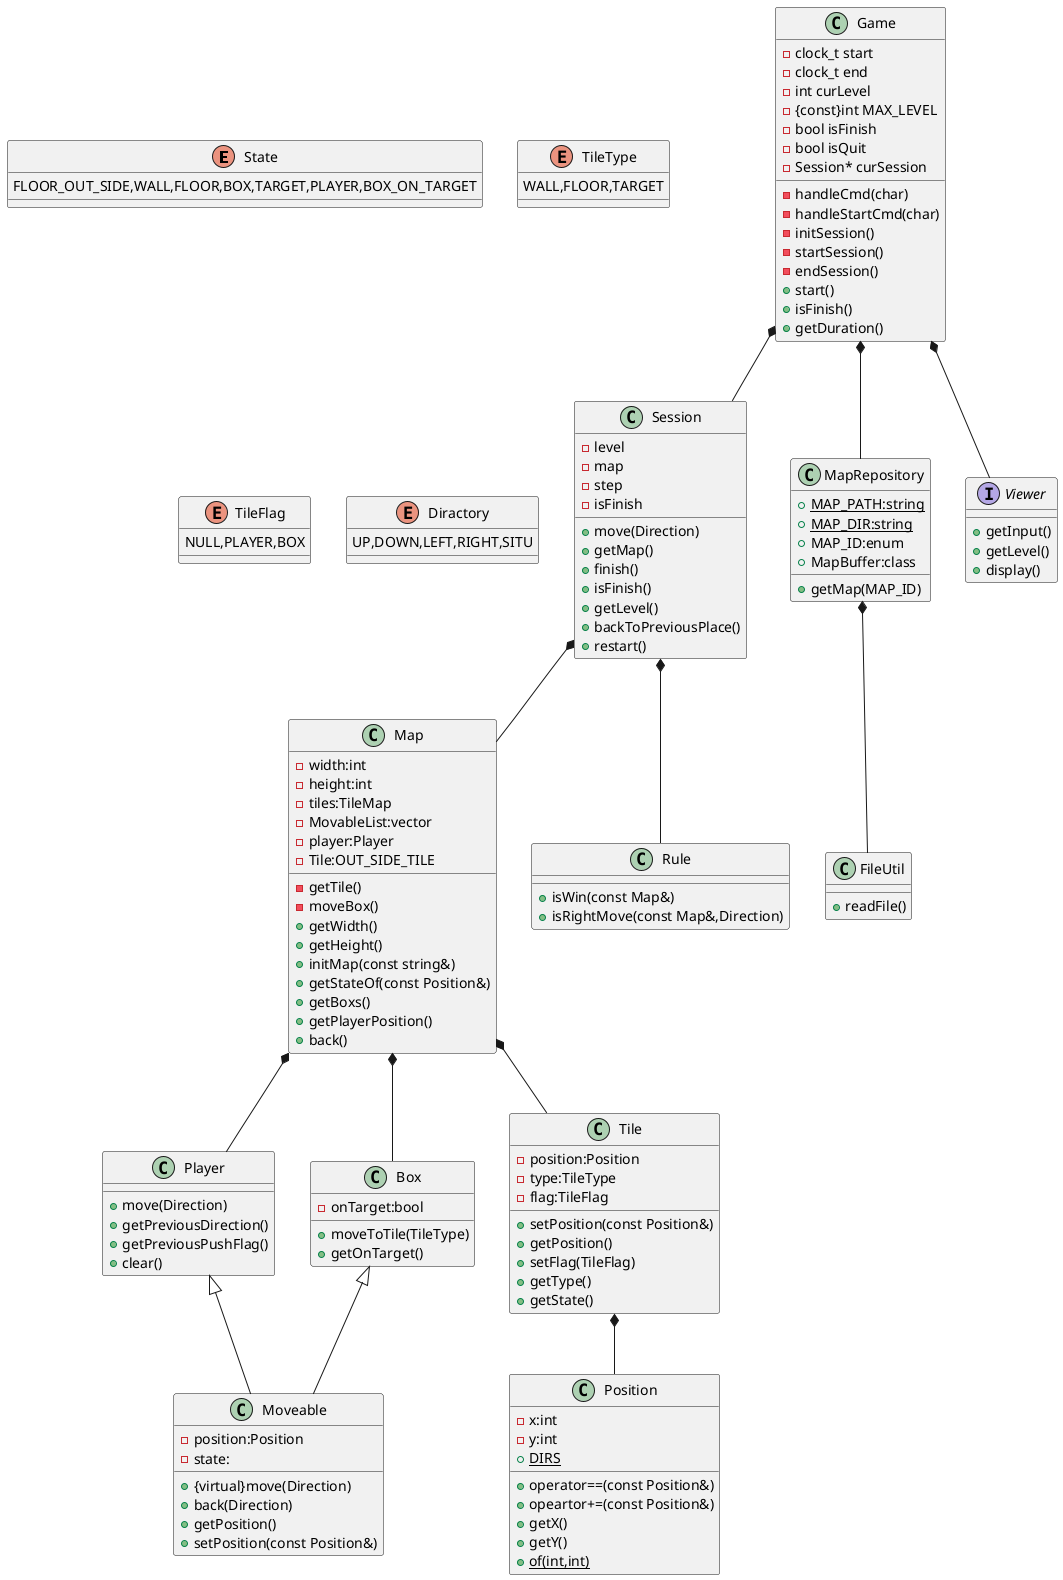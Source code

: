 @startuml Sokoban
enum State{
    FLOOR_OUT_SIDE,WALL,FLOOR,BOX,TARGET,PLAYER,BOX_ON_TARGET
}
enum TileType{
    WALL,FLOOR,TARGET
}
enum TileFlag{
    NULL,PLAYER,BOX
}
enum Diractory{
    UP,DOWN,LEFT,RIGHT,SITU
}

class Position{
    -x:int
    -y:int
    +operator==(const Position&)
    +opeartor+=(const Position&)
    +getX()
    +getY()
    +{static} DIRS
    +{static} of(int,int)
}
class Moveable{
    -position:Position
    -state:
    +{virtual}move(Direction)
    +back(Direction)
    +getPosition()
    +setPosition(const Position&)
}
class Player{
    +move(Direction)
    +getPreviousDirection()
    +getPreviousPushFlag()
    +clear()
}
class Box{
    -onTarget:bool
    +moveToTile(TileType)
    +getOnTarget()
}
class Tile{
    -position:Position
    -type:TileType
    -flag:TileFlag
    +setPosition(const Position&)
    +getPosition()
    +setFlag(TileFlag)
    +getType()
    +getState()
}
class Map{
    -width:int
    -height:int
    -tiles:TileMap
    -MovableList:vector
    -player:Player
    -Tile:OUT_SIDE_TILE
    -getTile()
    -moveBox()
    +getWidth()
    +getHeight()
    +initMap(const string&)
    +getStateOf(const Position&)
    +getBoxs()
    +getPlayerPosition()
    +back()
}
class Rule{
    +isWin(const Map&)
    +isRightMove(const Map&,Direction)
}
class Session{
    -level
    -map
    -step
    -isFinish
    +move(Direction)
    +getMap()
    +finish()
    +isFinish()
    +getLevel()
    +backToPreviousPlace()
    +restart()
}
class Game{
    -clock_t start
    -clock_t end
    -int curLevel
    -{const}int MAX_LEVEL
    -bool isFinish
    -bool isQuit
    -Session* curSession
    -handleCmd(char)
    -handleStartCmd(char)
    -initSession()
    -startSession()
    -endSession()
    +start()
    +isFinish()
    +getDuration()
}
class FileUtil{
    +readFile()
}
class MapRepository{
    +{static}MAP_PATH:string
    +{static}MAP_DIR:string
    +MAP_ID:enum
    +MapBuffer:class
    +getMap(MAP_ID)
}
interface Viewer{
    +getInput()
    +getLevel()
    +display()
}

Game *-- Session
Game *-- MapRepository
Game *-- Viewer

Session *-- Map
Session *-- Rule

Map *-- Tile
Map *-- Box
Map *-- Player

Box <|-- Moveable
Player <|-- Moveable

Tile *-- Position

MapRepository *-- FileUtil

@enduml
